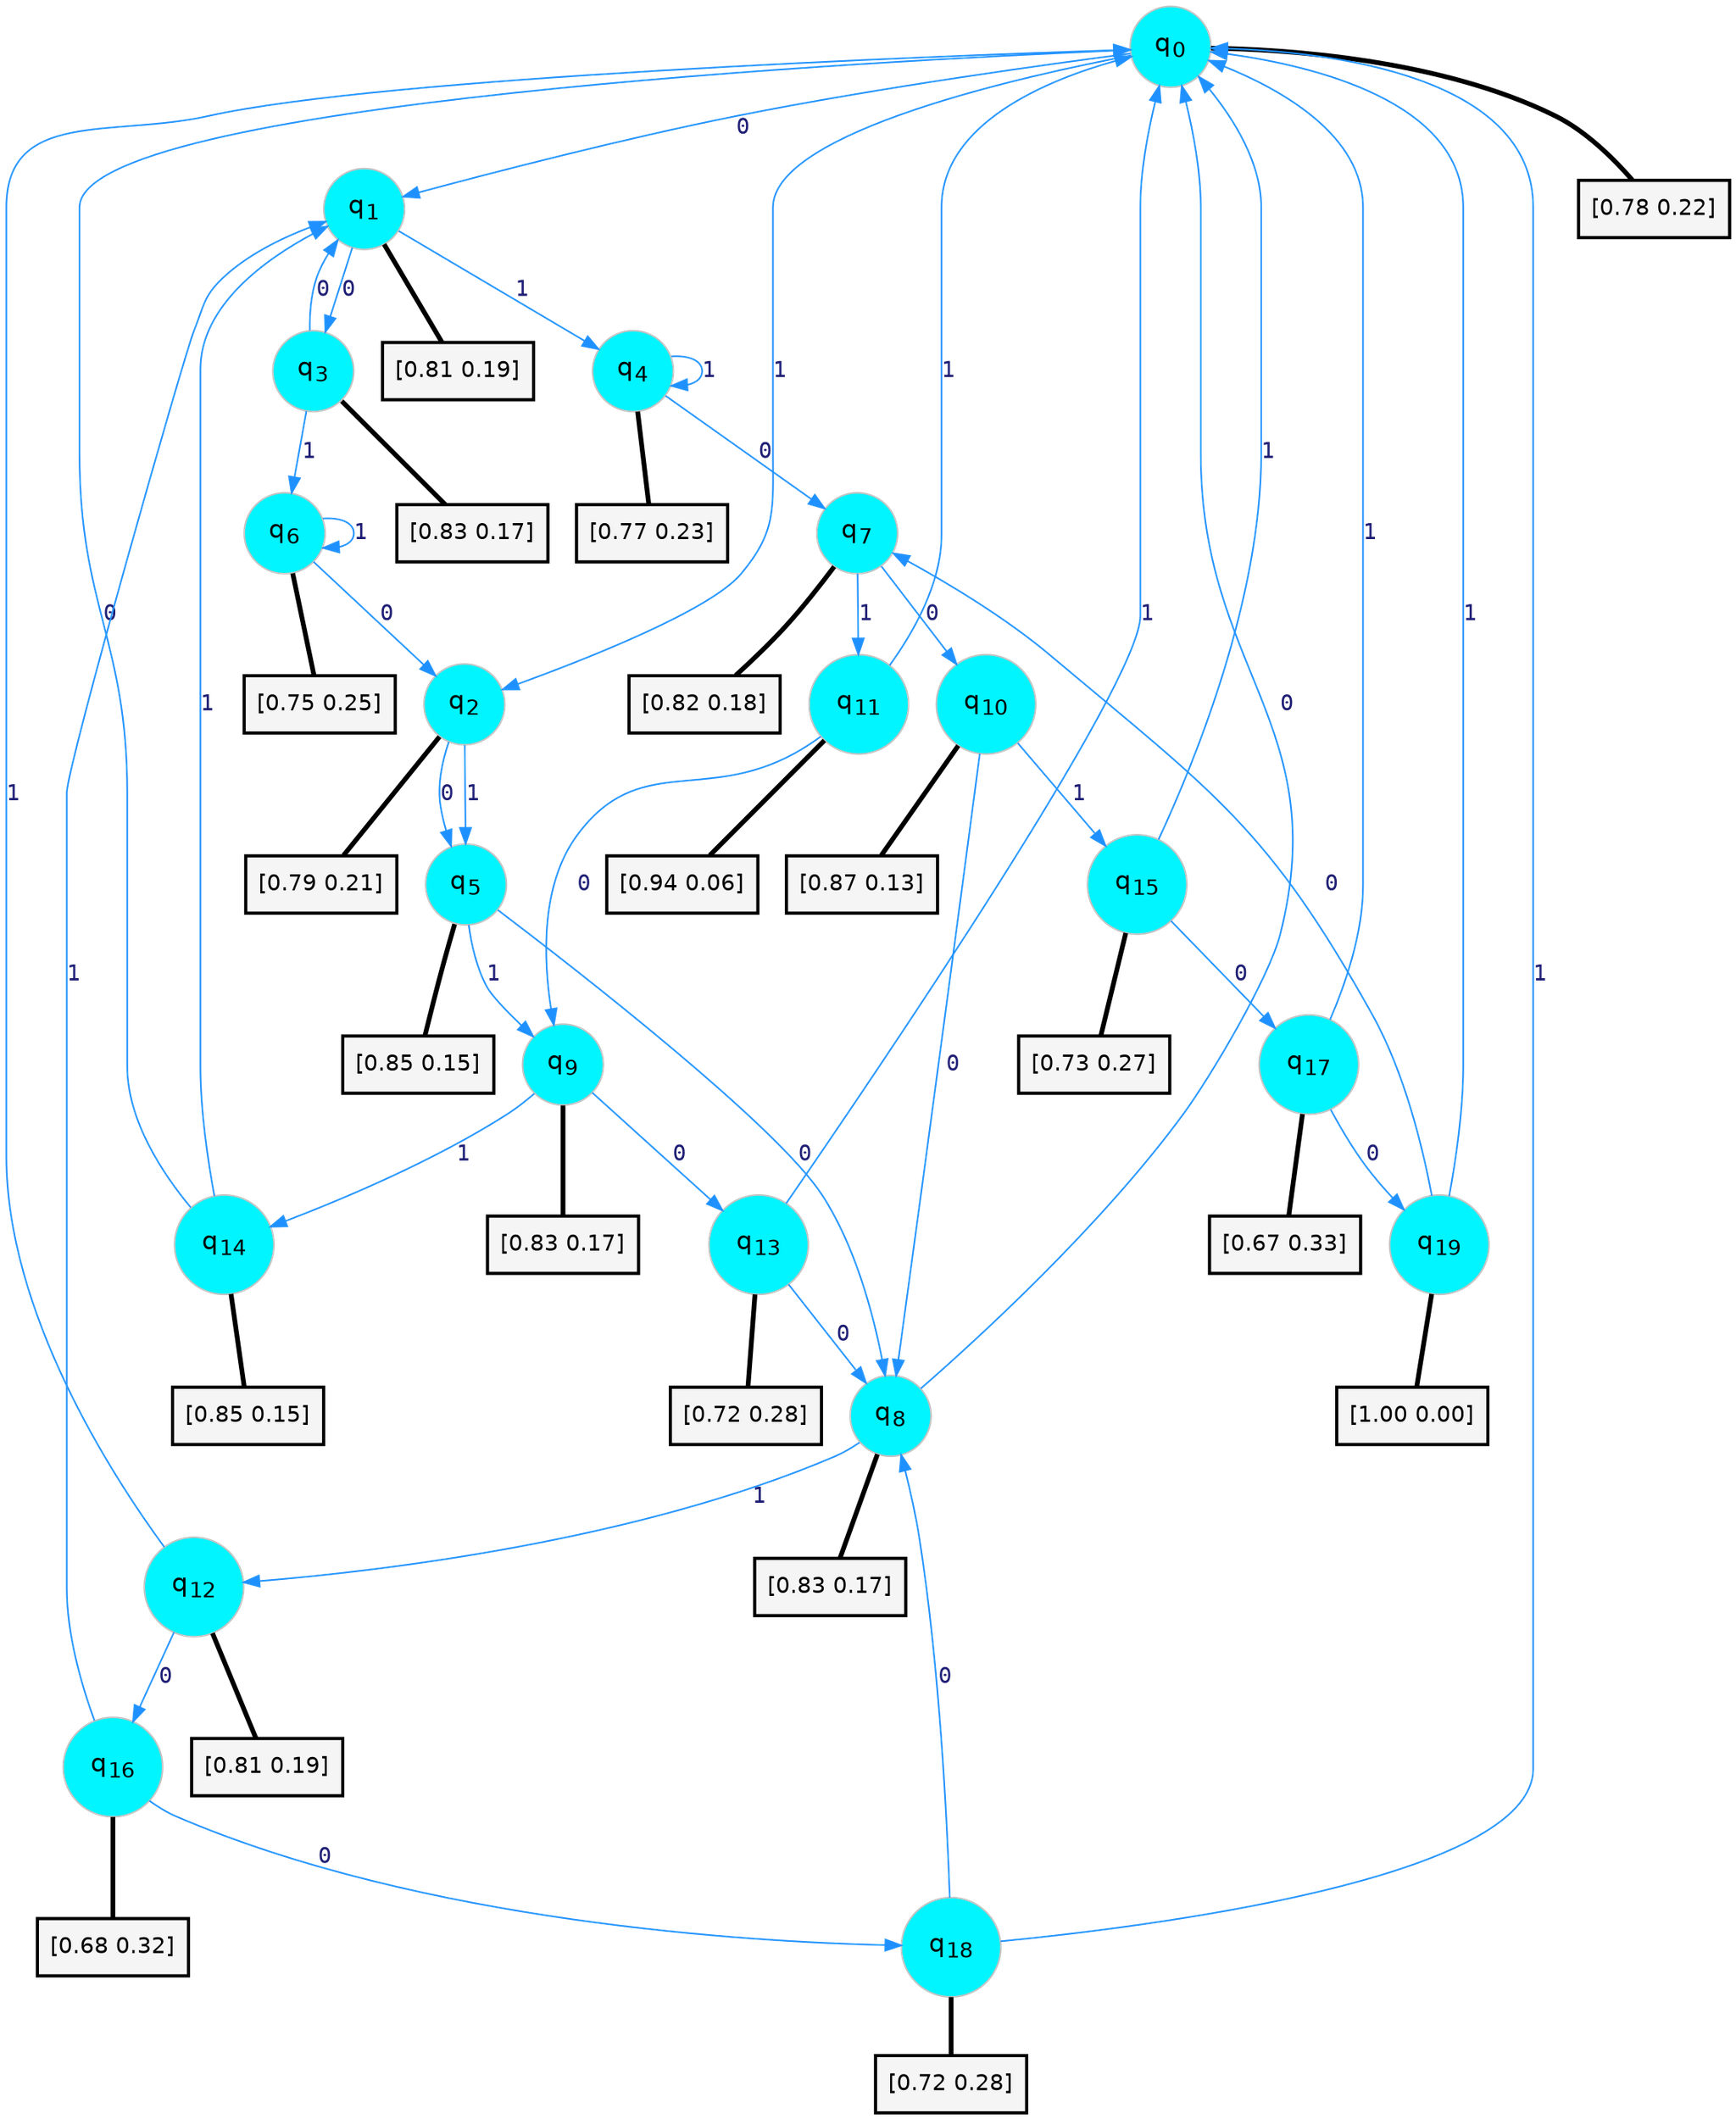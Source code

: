 digraph G {
graph [
bgcolor=transparent, dpi=300, rankdir=TD, size="40,25"];
node [
color=gray, fillcolor=turquoise1, fontcolor=black, fontname=Helvetica, fontsize=16, fontweight=bold, shape=circle, style=filled];
edge [
arrowsize=1, color=dodgerblue1, fontcolor=midnightblue, fontname=courier, fontweight=bold, penwidth=1, style=solid, weight=20];
0[label=<q<SUB>0</SUB>>];
1[label=<q<SUB>1</SUB>>];
2[label=<q<SUB>2</SUB>>];
3[label=<q<SUB>3</SUB>>];
4[label=<q<SUB>4</SUB>>];
5[label=<q<SUB>5</SUB>>];
6[label=<q<SUB>6</SUB>>];
7[label=<q<SUB>7</SUB>>];
8[label=<q<SUB>8</SUB>>];
9[label=<q<SUB>9</SUB>>];
10[label=<q<SUB>10</SUB>>];
11[label=<q<SUB>11</SUB>>];
12[label=<q<SUB>12</SUB>>];
13[label=<q<SUB>13</SUB>>];
14[label=<q<SUB>14</SUB>>];
15[label=<q<SUB>15</SUB>>];
16[label=<q<SUB>16</SUB>>];
17[label=<q<SUB>17</SUB>>];
18[label=<q<SUB>18</SUB>>];
19[label=<q<SUB>19</SUB>>];
20[label="[0.78 0.22]", shape=box,fontcolor=black, fontname=Helvetica, fontsize=14, penwidth=2, fillcolor=whitesmoke,color=black];
21[label="[0.81 0.19]", shape=box,fontcolor=black, fontname=Helvetica, fontsize=14, penwidth=2, fillcolor=whitesmoke,color=black];
22[label="[0.79 0.21]", shape=box,fontcolor=black, fontname=Helvetica, fontsize=14, penwidth=2, fillcolor=whitesmoke,color=black];
23[label="[0.83 0.17]", shape=box,fontcolor=black, fontname=Helvetica, fontsize=14, penwidth=2, fillcolor=whitesmoke,color=black];
24[label="[0.77 0.23]", shape=box,fontcolor=black, fontname=Helvetica, fontsize=14, penwidth=2, fillcolor=whitesmoke,color=black];
25[label="[0.85 0.15]", shape=box,fontcolor=black, fontname=Helvetica, fontsize=14, penwidth=2, fillcolor=whitesmoke,color=black];
26[label="[0.75 0.25]", shape=box,fontcolor=black, fontname=Helvetica, fontsize=14, penwidth=2, fillcolor=whitesmoke,color=black];
27[label="[0.82 0.18]", shape=box,fontcolor=black, fontname=Helvetica, fontsize=14, penwidth=2, fillcolor=whitesmoke,color=black];
28[label="[0.83 0.17]", shape=box,fontcolor=black, fontname=Helvetica, fontsize=14, penwidth=2, fillcolor=whitesmoke,color=black];
29[label="[0.83 0.17]", shape=box,fontcolor=black, fontname=Helvetica, fontsize=14, penwidth=2, fillcolor=whitesmoke,color=black];
30[label="[0.87 0.13]", shape=box,fontcolor=black, fontname=Helvetica, fontsize=14, penwidth=2, fillcolor=whitesmoke,color=black];
31[label="[0.94 0.06]", shape=box,fontcolor=black, fontname=Helvetica, fontsize=14, penwidth=2, fillcolor=whitesmoke,color=black];
32[label="[0.81 0.19]", shape=box,fontcolor=black, fontname=Helvetica, fontsize=14, penwidth=2, fillcolor=whitesmoke,color=black];
33[label="[0.72 0.28]", shape=box,fontcolor=black, fontname=Helvetica, fontsize=14, penwidth=2, fillcolor=whitesmoke,color=black];
34[label="[0.85 0.15]", shape=box,fontcolor=black, fontname=Helvetica, fontsize=14, penwidth=2, fillcolor=whitesmoke,color=black];
35[label="[0.73 0.27]", shape=box,fontcolor=black, fontname=Helvetica, fontsize=14, penwidth=2, fillcolor=whitesmoke,color=black];
36[label="[0.68 0.32]", shape=box,fontcolor=black, fontname=Helvetica, fontsize=14, penwidth=2, fillcolor=whitesmoke,color=black];
37[label="[0.67 0.33]", shape=box,fontcolor=black, fontname=Helvetica, fontsize=14, penwidth=2, fillcolor=whitesmoke,color=black];
38[label="[0.72 0.28]", shape=box,fontcolor=black, fontname=Helvetica, fontsize=14, penwidth=2, fillcolor=whitesmoke,color=black];
39[label="[1.00 0.00]", shape=box,fontcolor=black, fontname=Helvetica, fontsize=14, penwidth=2, fillcolor=whitesmoke,color=black];
0->1 [label=0];
0->2 [label=1];
0->20 [arrowhead=none, penwidth=3,color=black];
1->3 [label=0];
1->4 [label=1];
1->21 [arrowhead=none, penwidth=3,color=black];
2->5 [label=0];
2->5 [label=1];
2->22 [arrowhead=none, penwidth=3,color=black];
3->1 [label=0];
3->6 [label=1];
3->23 [arrowhead=none, penwidth=3,color=black];
4->7 [label=0];
4->4 [label=1];
4->24 [arrowhead=none, penwidth=3,color=black];
5->8 [label=0];
5->9 [label=1];
5->25 [arrowhead=none, penwidth=3,color=black];
6->2 [label=0];
6->6 [label=1];
6->26 [arrowhead=none, penwidth=3,color=black];
7->10 [label=0];
7->11 [label=1];
7->27 [arrowhead=none, penwidth=3,color=black];
8->0 [label=0];
8->12 [label=1];
8->28 [arrowhead=none, penwidth=3,color=black];
9->13 [label=0];
9->14 [label=1];
9->29 [arrowhead=none, penwidth=3,color=black];
10->8 [label=0];
10->15 [label=1];
10->30 [arrowhead=none, penwidth=3,color=black];
11->9 [label=0];
11->0 [label=1];
11->31 [arrowhead=none, penwidth=3,color=black];
12->16 [label=0];
12->0 [label=1];
12->32 [arrowhead=none, penwidth=3,color=black];
13->8 [label=0];
13->0 [label=1];
13->33 [arrowhead=none, penwidth=3,color=black];
14->0 [label=0];
14->1 [label=1];
14->34 [arrowhead=none, penwidth=3,color=black];
15->17 [label=0];
15->0 [label=1];
15->35 [arrowhead=none, penwidth=3,color=black];
16->18 [label=0];
16->1 [label=1];
16->36 [arrowhead=none, penwidth=3,color=black];
17->19 [label=0];
17->0 [label=1];
17->37 [arrowhead=none, penwidth=3,color=black];
18->8 [label=0];
18->0 [label=1];
18->38 [arrowhead=none, penwidth=3,color=black];
19->7 [label=0];
19->0 [label=1];
19->39 [arrowhead=none, penwidth=3,color=black];
}
